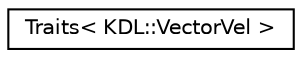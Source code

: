 digraph G
{
  edge [fontname="Helvetica",fontsize="10",labelfontname="Helvetica",labelfontsize="10"];
  node [fontname="Helvetica",fontsize="10",shape=record];
  rankdir=LR;
  Node1 [label="Traits\< KDL::VectorVel \>",height=0.2,width=0.4,color="black", fillcolor="white", style="filled",URL="$d3/d34/structTraits_3_01KDL_1_1VectorVel_01_4.html"];
}

